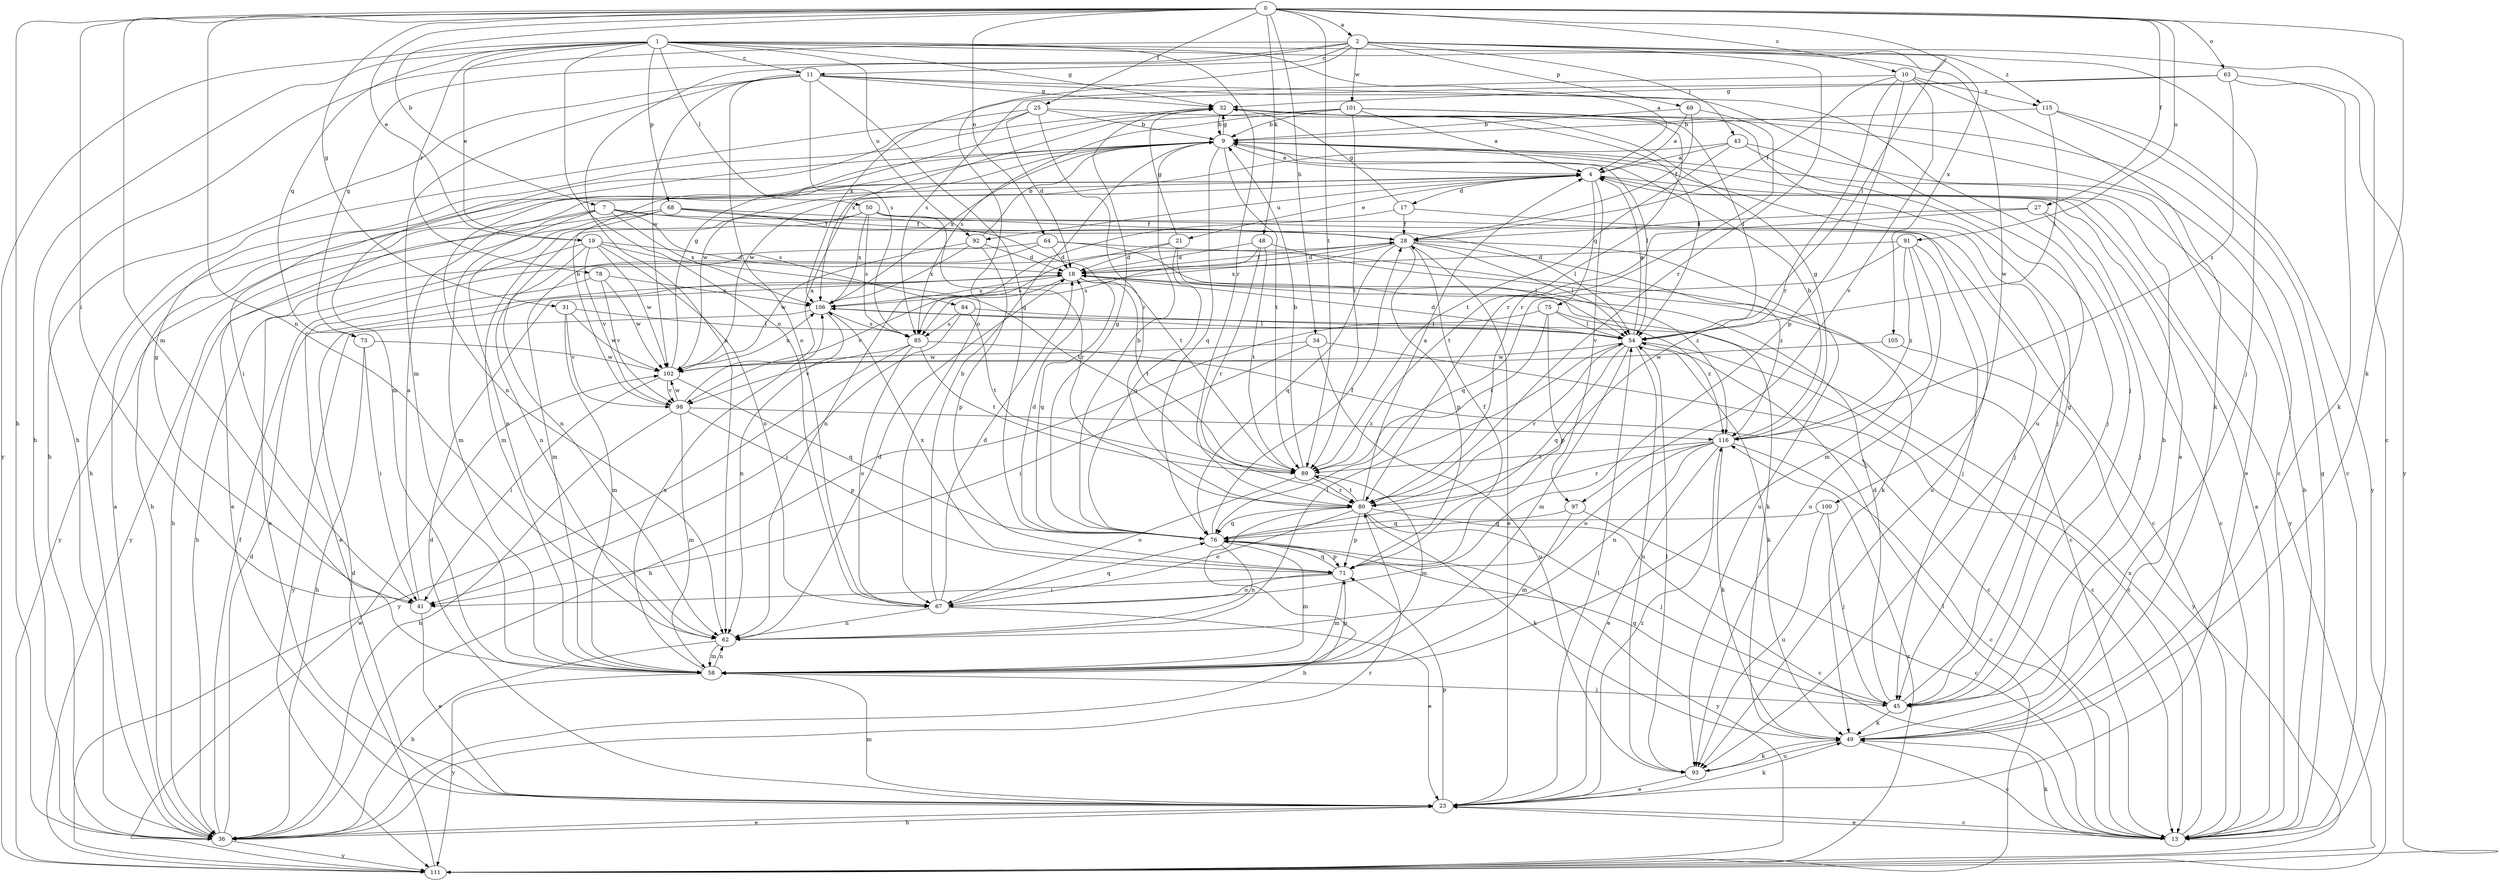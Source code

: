 strict digraph  {
0;
1;
2;
4;
7;
9;
10;
11;
13;
17;
18;
19;
21;
23;
25;
27;
28;
31;
32;
34;
36;
41;
43;
45;
48;
49;
50;
54;
58;
62;
63;
64;
67;
68;
69;
71;
73;
75;
76;
78;
80;
84;
85;
89;
91;
92;
93;
97;
98;
100;
101;
102;
105;
106;
111;
115;
116;
0 -> 2  [label=a];
0 -> 7  [label=b];
0 -> 10  [label=c];
0 -> 19  [label=e];
0 -> 25  [label=f];
0 -> 27  [label=f];
0 -> 31  [label=g];
0 -> 34  [label=h];
0 -> 36  [label=h];
0 -> 41  [label=i];
0 -> 48  [label=k];
0 -> 49  [label=k];
0 -> 58  [label=m];
0 -> 62  [label=n];
0 -> 63  [label=o];
0 -> 64  [label=o];
0 -> 89  [label=t];
0 -> 91  [label=u];
0 -> 105  [label=x];
1 -> 4  [label=a];
1 -> 11  [label=c];
1 -> 19  [label=e];
1 -> 32  [label=g];
1 -> 36  [label=h];
1 -> 50  [label=l];
1 -> 67  [label=o];
1 -> 68  [label=p];
1 -> 73  [label=q];
1 -> 78  [label=r];
1 -> 80  [label=r];
1 -> 92  [label=u];
1 -> 100  [label=w];
1 -> 111  [label=y];
1 -> 115  [label=z];
2 -> 11  [label=c];
2 -> 13  [label=c];
2 -> 36  [label=h];
2 -> 43  [label=j];
2 -> 45  [label=j];
2 -> 54  [label=l];
2 -> 62  [label=n];
2 -> 67  [label=o];
2 -> 69  [label=p];
2 -> 73  [label=q];
2 -> 80  [label=r];
2 -> 101  [label=w];
4 -> 17  [label=d];
4 -> 21  [label=e];
4 -> 36  [label=h];
4 -> 75  [label=q];
4 -> 92  [label=u];
4 -> 97  [label=v];
4 -> 111  [label=y];
7 -> 23  [label=e];
7 -> 28  [label=f];
7 -> 45  [label=j];
7 -> 58  [label=m];
7 -> 84  [label=s];
7 -> 106  [label=x];
7 -> 111  [label=y];
9 -> 4  [label=a];
9 -> 32  [label=g];
9 -> 41  [label=i];
9 -> 45  [label=j];
9 -> 54  [label=l];
9 -> 62  [label=n];
9 -> 76  [label=q];
9 -> 89  [label=t];
9 -> 102  [label=w];
9 -> 106  [label=x];
10 -> 28  [label=f];
10 -> 49  [label=k];
10 -> 71  [label=p];
10 -> 80  [label=r];
10 -> 97  [label=v];
10 -> 106  [label=x];
10 -> 115  [label=z];
11 -> 32  [label=g];
11 -> 36  [label=h];
11 -> 45  [label=j];
11 -> 58  [label=m];
11 -> 67  [label=o];
11 -> 76  [label=q];
11 -> 85  [label=s];
11 -> 93  [label=u];
11 -> 102  [label=w];
13 -> 4  [label=a];
13 -> 9  [label=b];
13 -> 23  [label=e];
13 -> 32  [label=g];
13 -> 49  [label=k];
13 -> 106  [label=x];
17 -> 28  [label=f];
17 -> 32  [label=g];
17 -> 62  [label=n];
17 -> 93  [label=u];
18 -> 28  [label=f];
18 -> 49  [label=k];
18 -> 76  [label=q];
18 -> 89  [label=t];
18 -> 98  [label=v];
18 -> 106  [label=x];
19 -> 18  [label=d];
19 -> 23  [label=e];
19 -> 62  [label=n];
19 -> 67  [label=o];
19 -> 89  [label=t];
19 -> 98  [label=v];
19 -> 102  [label=w];
21 -> 18  [label=d];
21 -> 32  [label=g];
21 -> 54  [label=l];
21 -> 76  [label=q];
21 -> 85  [label=s];
23 -> 13  [label=c];
23 -> 18  [label=d];
23 -> 36  [label=h];
23 -> 49  [label=k];
23 -> 54  [label=l];
23 -> 58  [label=m];
23 -> 71  [label=p];
23 -> 116  [label=z];
25 -> 9  [label=b];
25 -> 13  [label=c];
25 -> 18  [label=d];
25 -> 36  [label=h];
25 -> 58  [label=m];
25 -> 80  [label=r];
27 -> 13  [label=c];
27 -> 28  [label=f];
27 -> 45  [label=j];
27 -> 89  [label=t];
28 -> 18  [label=d];
28 -> 23  [label=e];
28 -> 54  [label=l];
28 -> 71  [label=p];
28 -> 76  [label=q];
28 -> 93  [label=u];
28 -> 106  [label=x];
28 -> 116  [label=z];
31 -> 54  [label=l];
31 -> 58  [label=m];
31 -> 98  [label=v];
31 -> 102  [label=w];
32 -> 9  [label=b];
32 -> 54  [label=l];
34 -> 13  [label=c];
34 -> 41  [label=i];
34 -> 93  [label=u];
34 -> 102  [label=w];
36 -> 4  [label=a];
36 -> 18  [label=d];
36 -> 23  [label=e];
36 -> 28  [label=f];
36 -> 80  [label=r];
36 -> 111  [label=y];
41 -> 4  [label=a];
41 -> 23  [label=e];
41 -> 32  [label=g];
43 -> 4  [label=a];
43 -> 23  [label=e];
43 -> 45  [label=j];
43 -> 89  [label=t];
43 -> 102  [label=w];
45 -> 18  [label=d];
45 -> 32  [label=g];
45 -> 49  [label=k];
45 -> 76  [label=q];
48 -> 18  [label=d];
48 -> 49  [label=k];
48 -> 80  [label=r];
48 -> 85  [label=s];
48 -> 89  [label=t];
49 -> 4  [label=a];
49 -> 9  [label=b];
49 -> 13  [label=c];
49 -> 93  [label=u];
50 -> 13  [label=c];
50 -> 28  [label=f];
50 -> 58  [label=m];
50 -> 62  [label=n];
50 -> 80  [label=r];
50 -> 85  [label=s];
50 -> 106  [label=x];
54 -> 4  [label=a];
54 -> 13  [label=c];
54 -> 18  [label=d];
54 -> 49  [label=k];
54 -> 58  [label=m];
54 -> 76  [label=q];
54 -> 80  [label=r];
54 -> 93  [label=u];
54 -> 102  [label=w];
58 -> 45  [label=j];
58 -> 62  [label=n];
58 -> 71  [label=p];
58 -> 106  [label=x];
58 -> 111  [label=y];
62 -> 18  [label=d];
62 -> 36  [label=h];
62 -> 54  [label=l];
62 -> 58  [label=m];
63 -> 32  [label=g];
63 -> 49  [label=k];
63 -> 85  [label=s];
63 -> 111  [label=y];
63 -> 116  [label=z];
64 -> 13  [label=c];
64 -> 18  [label=d];
64 -> 36  [label=h];
64 -> 58  [label=m];
64 -> 116  [label=z];
67 -> 9  [label=b];
67 -> 18  [label=d];
67 -> 23  [label=e];
67 -> 62  [label=n];
67 -> 76  [label=q];
68 -> 28  [label=f];
68 -> 36  [label=h];
68 -> 54  [label=l];
68 -> 62  [label=n];
68 -> 89  [label=t];
68 -> 111  [label=y];
69 -> 4  [label=a];
69 -> 9  [label=b];
69 -> 28  [label=f];
69 -> 80  [label=r];
71 -> 28  [label=f];
71 -> 41  [label=i];
71 -> 58  [label=m];
71 -> 67  [label=o];
71 -> 76  [label=q];
71 -> 106  [label=x];
73 -> 36  [label=h];
73 -> 41  [label=i];
73 -> 102  [label=w];
75 -> 36  [label=h];
75 -> 54  [label=l];
75 -> 71  [label=p];
75 -> 89  [label=t];
75 -> 116  [label=z];
76 -> 9  [label=b];
76 -> 18  [label=d];
76 -> 28  [label=f];
76 -> 32  [label=g];
76 -> 58  [label=m];
76 -> 62  [label=n];
76 -> 71  [label=p];
76 -> 111  [label=y];
78 -> 23  [label=e];
78 -> 98  [label=v];
78 -> 102  [label=w];
78 -> 106  [label=x];
80 -> 4  [label=a];
80 -> 13  [label=c];
80 -> 36  [label=h];
80 -> 45  [label=j];
80 -> 49  [label=k];
80 -> 67  [label=o];
80 -> 71  [label=p];
80 -> 76  [label=q];
80 -> 89  [label=t];
84 -> 41  [label=i];
84 -> 54  [label=l];
84 -> 85  [label=s];
84 -> 89  [label=t];
85 -> 13  [label=c];
85 -> 67  [label=o];
85 -> 89  [label=t];
85 -> 98  [label=v];
85 -> 111  [label=y];
89 -> 9  [label=b];
89 -> 58  [label=m];
89 -> 67  [label=o];
89 -> 80  [label=r];
91 -> 18  [label=d];
91 -> 45  [label=j];
91 -> 58  [label=m];
91 -> 76  [label=q];
91 -> 93  [label=u];
91 -> 116  [label=z];
92 -> 9  [label=b];
92 -> 18  [label=d];
92 -> 71  [label=p];
92 -> 102  [label=w];
92 -> 106  [label=x];
93 -> 23  [label=e];
93 -> 49  [label=k];
93 -> 54  [label=l];
97 -> 13  [label=c];
97 -> 58  [label=m];
97 -> 76  [label=q];
98 -> 4  [label=a];
98 -> 9  [label=b];
98 -> 36  [label=h];
98 -> 58  [label=m];
98 -> 71  [label=p];
98 -> 102  [label=w];
98 -> 116  [label=z];
100 -> 45  [label=j];
100 -> 76  [label=q];
100 -> 93  [label=u];
101 -> 4  [label=a];
101 -> 9  [label=b];
101 -> 54  [label=l];
101 -> 80  [label=r];
101 -> 85  [label=s];
101 -> 89  [label=t];
101 -> 106  [label=x];
102 -> 32  [label=g];
102 -> 41  [label=i];
102 -> 76  [label=q];
102 -> 98  [label=v];
102 -> 106  [label=x];
105 -> 102  [label=w];
105 -> 111  [label=y];
106 -> 54  [label=l];
106 -> 62  [label=n];
106 -> 85  [label=s];
106 -> 111  [label=y];
111 -> 18  [label=d];
111 -> 54  [label=l];
111 -> 102  [label=w];
111 -> 116  [label=z];
115 -> 9  [label=b];
115 -> 13  [label=c];
115 -> 54  [label=l];
115 -> 111  [label=y];
116 -> 9  [label=b];
116 -> 13  [label=c];
116 -> 23  [label=e];
116 -> 32  [label=g];
116 -> 49  [label=k];
116 -> 62  [label=n];
116 -> 67  [label=o];
116 -> 80  [label=r];
116 -> 89  [label=t];
}
